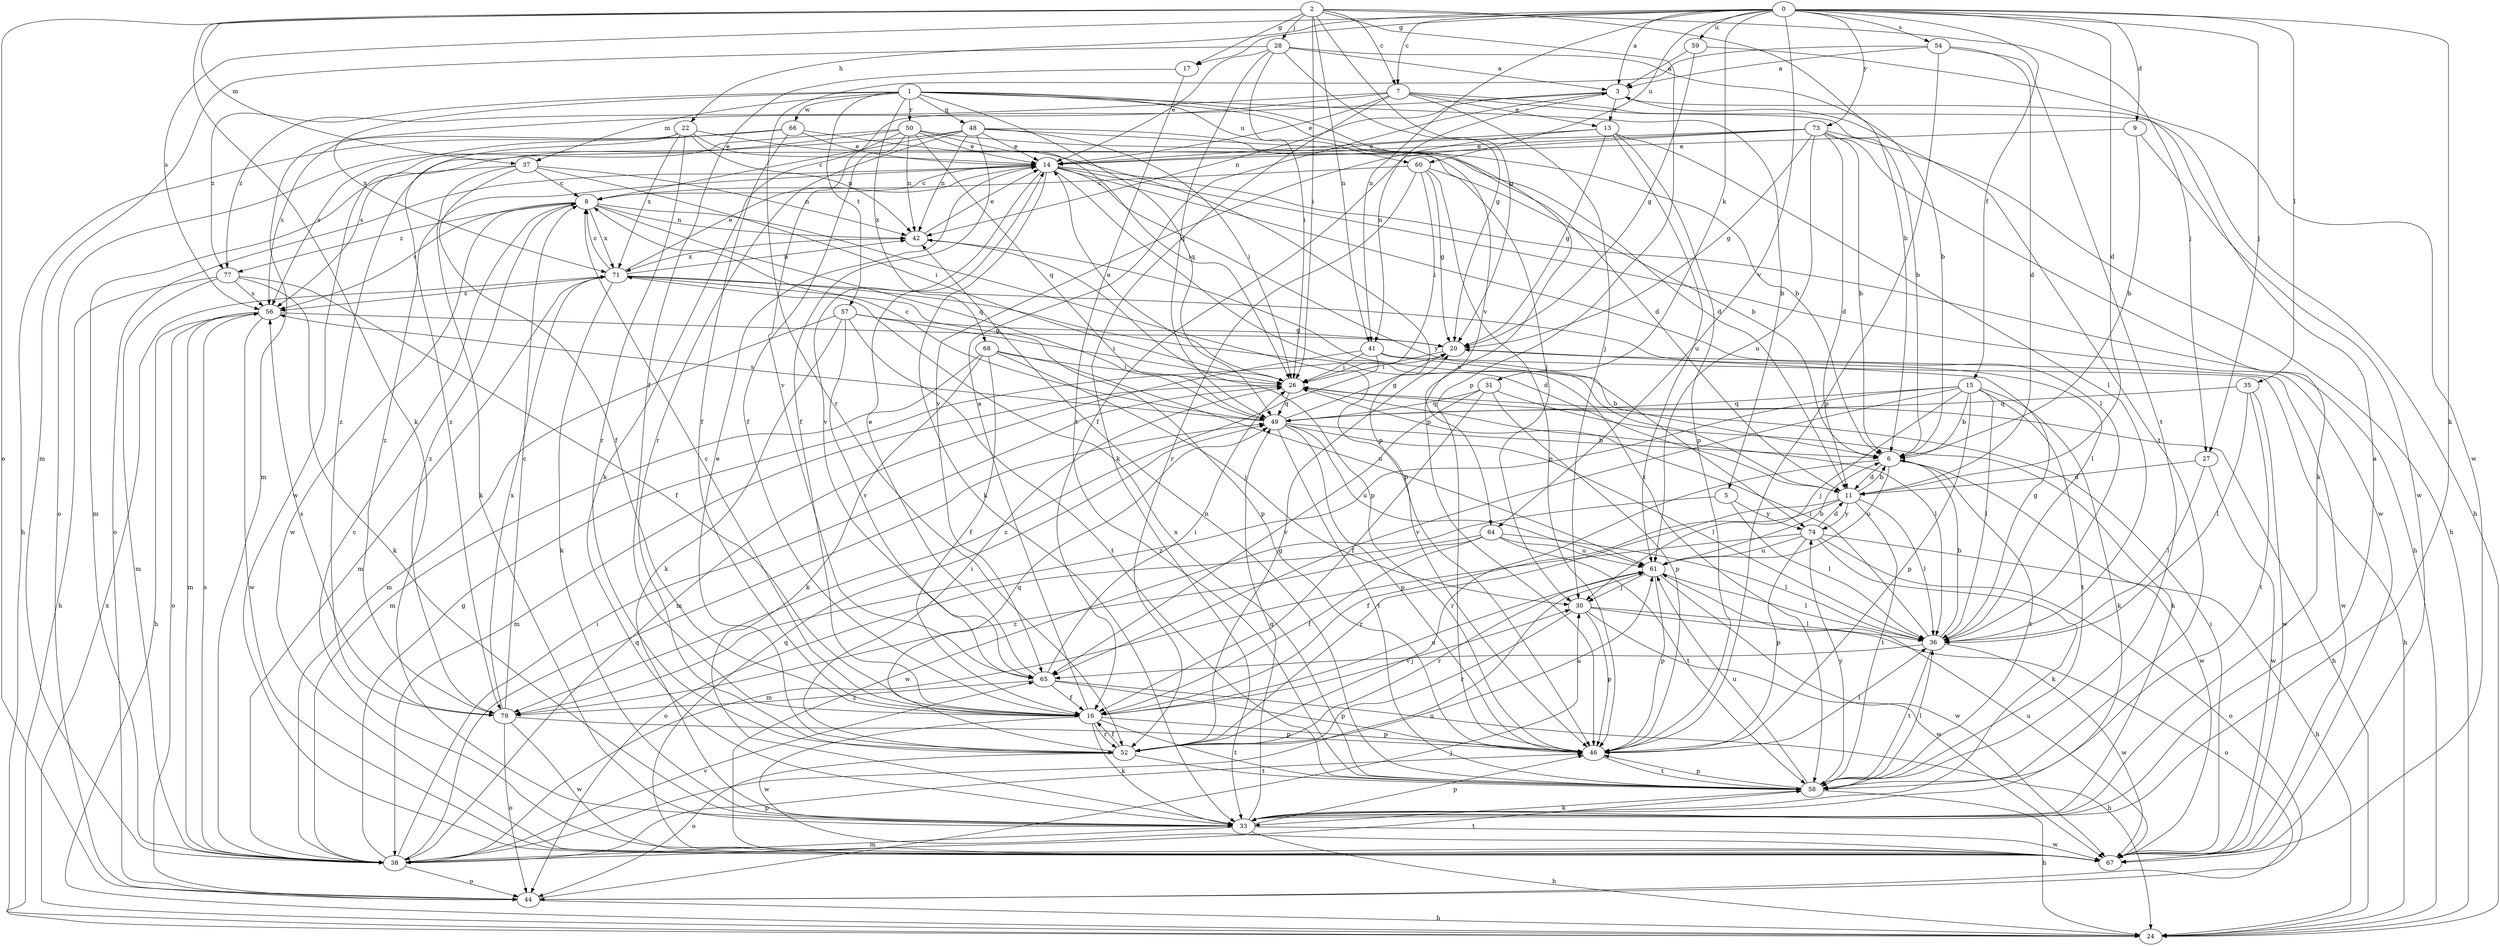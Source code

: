 strict digraph  {
0;
1;
2;
3;
5;
6;
7;
8;
9;
11;
13;
14;
15;
16;
17;
20;
22;
24;
26;
27;
28;
30;
31;
33;
35;
36;
37;
38;
41;
42;
44;
46;
48;
49;
50;
52;
54;
56;
57;
58;
59;
60;
61;
64;
65;
66;
67;
68;
71;
73;
74;
77;
79;
0 -> 3  [label=a];
0 -> 7  [label=c];
0 -> 9  [label=d];
0 -> 11  [label=d];
0 -> 15  [label=f];
0 -> 17  [label=g];
0 -> 22  [label=h];
0 -> 27  [label=j];
0 -> 31  [label=k];
0 -> 33  [label=k];
0 -> 35  [label=l];
0 -> 41  [label=n];
0 -> 54  [label=s];
0 -> 56  [label=s];
0 -> 59  [label=u];
0 -> 60  [label=u];
0 -> 64  [label=v];
0 -> 73  [label=y];
1 -> 5  [label=b];
1 -> 37  [label=m];
1 -> 46  [label=p];
1 -> 48  [label=q];
1 -> 49  [label=q];
1 -> 50  [label=r];
1 -> 57  [label=t];
1 -> 60  [label=u];
1 -> 64  [label=v];
1 -> 66  [label=w];
1 -> 68  [label=x];
1 -> 71  [label=x];
1 -> 77  [label=z];
2 -> 6  [label=b];
2 -> 7  [label=c];
2 -> 17  [label=g];
2 -> 20  [label=g];
2 -> 26  [label=i];
2 -> 27  [label=j];
2 -> 28  [label=j];
2 -> 33  [label=k];
2 -> 37  [label=m];
2 -> 41  [label=n];
2 -> 44  [label=o];
2 -> 46  [label=p];
3 -> 13  [label=e];
3 -> 38  [label=m];
3 -> 41  [label=n];
3 -> 42  [label=n];
3 -> 58  [label=t];
5 -> 36  [label=l];
5 -> 67  [label=w];
5 -> 74  [label=y];
6 -> 11  [label=d];
6 -> 52  [label=r];
6 -> 58  [label=t];
6 -> 61  [label=u];
6 -> 67  [label=w];
7 -> 6  [label=b];
7 -> 13  [label=e];
7 -> 14  [label=e];
7 -> 24  [label=h];
7 -> 30  [label=j];
7 -> 33  [label=k];
7 -> 65  [label=v];
7 -> 77  [label=z];
8 -> 42  [label=n];
8 -> 46  [label=p];
8 -> 49  [label=q];
8 -> 56  [label=s];
8 -> 67  [label=w];
8 -> 71  [label=x];
8 -> 77  [label=z];
8 -> 79  [label=z];
9 -> 6  [label=b];
9 -> 14  [label=e];
9 -> 67  [label=w];
11 -> 6  [label=b];
11 -> 16  [label=f];
11 -> 36  [label=l];
11 -> 42  [label=n];
11 -> 52  [label=r];
11 -> 58  [label=t];
11 -> 74  [label=y];
13 -> 14  [label=e];
13 -> 20  [label=g];
13 -> 36  [label=l];
13 -> 46  [label=p];
13 -> 61  [label=u];
13 -> 65  [label=v];
14 -> 8  [label=c];
14 -> 24  [label=h];
14 -> 33  [label=k];
14 -> 36  [label=l];
14 -> 44  [label=o];
14 -> 58  [label=t];
14 -> 65  [label=v];
14 -> 67  [label=w];
14 -> 74  [label=y];
14 -> 79  [label=z];
15 -> 6  [label=b];
15 -> 30  [label=j];
15 -> 33  [label=k];
15 -> 36  [label=l];
15 -> 46  [label=p];
15 -> 49  [label=q];
15 -> 58  [label=t];
15 -> 65  [label=v];
15 -> 79  [label=z];
16 -> 3  [label=a];
16 -> 8  [label=c];
16 -> 30  [label=j];
16 -> 33  [label=k];
16 -> 46  [label=p];
16 -> 52  [label=r];
16 -> 58  [label=t];
16 -> 61  [label=u];
16 -> 67  [label=w];
17 -> 16  [label=f];
17 -> 58  [label=t];
20 -> 26  [label=i];
20 -> 67  [label=w];
22 -> 14  [label=e];
22 -> 30  [label=j];
22 -> 42  [label=n];
22 -> 52  [label=r];
22 -> 56  [label=s];
22 -> 71  [label=x];
22 -> 79  [label=z];
24 -> 71  [label=x];
26 -> 14  [label=e];
26 -> 24  [label=h];
26 -> 36  [label=l];
26 -> 38  [label=m];
26 -> 49  [label=q];
27 -> 11  [label=d];
27 -> 36  [label=l];
27 -> 67  [label=w];
28 -> 3  [label=a];
28 -> 6  [label=b];
28 -> 14  [label=e];
28 -> 20  [label=g];
28 -> 26  [label=i];
28 -> 38  [label=m];
28 -> 49  [label=q];
30 -> 36  [label=l];
30 -> 44  [label=o];
30 -> 46  [label=p];
30 -> 52  [label=r];
30 -> 67  [label=w];
31 -> 16  [label=f];
31 -> 33  [label=k];
31 -> 46  [label=p];
31 -> 49  [label=q];
31 -> 65  [label=v];
33 -> 3  [label=a];
33 -> 24  [label=h];
33 -> 38  [label=m];
33 -> 46  [label=p];
33 -> 49  [label=q];
33 -> 67  [label=w];
35 -> 36  [label=l];
35 -> 49  [label=q];
35 -> 58  [label=t];
35 -> 67  [label=w];
36 -> 6  [label=b];
36 -> 20  [label=g];
36 -> 26  [label=i];
36 -> 58  [label=t];
36 -> 65  [label=v];
36 -> 67  [label=w];
37 -> 8  [label=c];
37 -> 16  [label=f];
37 -> 26  [label=i];
37 -> 33  [label=k];
37 -> 38  [label=m];
37 -> 42  [label=n];
38 -> 20  [label=g];
38 -> 26  [label=i];
38 -> 44  [label=o];
38 -> 46  [label=p];
38 -> 49  [label=q];
38 -> 56  [label=s];
38 -> 58  [label=t];
38 -> 61  [label=u];
38 -> 65  [label=v];
41 -> 6  [label=b];
41 -> 24  [label=h];
41 -> 26  [label=i];
41 -> 38  [label=m];
41 -> 79  [label=z];
42 -> 14  [label=e];
42 -> 46  [label=p];
42 -> 71  [label=x];
44 -> 24  [label=h];
44 -> 30  [label=j];
46 -> 36  [label=l];
46 -> 58  [label=t];
48 -> 6  [label=b];
48 -> 8  [label=c];
48 -> 11  [label=d];
48 -> 14  [label=e];
48 -> 16  [label=f];
48 -> 26  [label=i];
48 -> 42  [label=n];
48 -> 52  [label=r];
48 -> 67  [label=w];
49 -> 6  [label=b];
49 -> 8  [label=c];
49 -> 20  [label=g];
49 -> 36  [label=l];
49 -> 46  [label=p];
49 -> 56  [label=s];
49 -> 58  [label=t];
49 -> 61  [label=u];
50 -> 11  [label=d];
50 -> 14  [label=e];
50 -> 16  [label=f];
50 -> 26  [label=i];
50 -> 33  [label=k];
50 -> 42  [label=n];
50 -> 44  [label=o];
50 -> 49  [label=q];
50 -> 79  [label=z];
52 -> 14  [label=e];
52 -> 16  [label=f];
52 -> 20  [label=g];
52 -> 26  [label=i];
52 -> 44  [label=o];
52 -> 49  [label=q];
52 -> 58  [label=t];
52 -> 61  [label=u];
54 -> 3  [label=a];
54 -> 11  [label=d];
54 -> 46  [label=p];
54 -> 52  [label=r];
54 -> 58  [label=t];
56 -> 20  [label=g];
56 -> 24  [label=h];
56 -> 38  [label=m];
56 -> 44  [label=o];
56 -> 67  [label=w];
57 -> 20  [label=g];
57 -> 26  [label=i];
57 -> 33  [label=k];
57 -> 38  [label=m];
57 -> 58  [label=t];
57 -> 65  [label=v];
58 -> 24  [label=h];
58 -> 33  [label=k];
58 -> 36  [label=l];
58 -> 42  [label=n];
58 -> 46  [label=p];
58 -> 61  [label=u];
58 -> 71  [label=x];
58 -> 74  [label=y];
59 -> 3  [label=a];
59 -> 20  [label=g];
59 -> 67  [label=w];
60 -> 6  [label=b];
60 -> 8  [label=c];
60 -> 20  [label=g];
60 -> 26  [label=i];
60 -> 46  [label=p];
60 -> 52  [label=r];
61 -> 6  [label=b];
61 -> 30  [label=j];
61 -> 36  [label=l];
61 -> 46  [label=p];
61 -> 52  [label=r];
61 -> 67  [label=w];
64 -> 16  [label=f];
64 -> 36  [label=l];
64 -> 44  [label=o];
64 -> 58  [label=t];
64 -> 61  [label=u];
64 -> 79  [label=z];
65 -> 14  [label=e];
65 -> 16  [label=f];
65 -> 24  [label=h];
65 -> 26  [label=i];
65 -> 46  [label=p];
65 -> 79  [label=z];
66 -> 14  [label=e];
66 -> 16  [label=f];
66 -> 24  [label=h];
66 -> 46  [label=p];
66 -> 56  [label=s];
67 -> 8  [label=c];
67 -> 26  [label=i];
67 -> 49  [label=q];
67 -> 61  [label=u];
68 -> 16  [label=f];
68 -> 26  [label=i];
68 -> 30  [label=j];
68 -> 33  [label=k];
68 -> 38  [label=m];
68 -> 61  [label=u];
71 -> 8  [label=c];
71 -> 11  [label=d];
71 -> 14  [label=e];
71 -> 33  [label=k];
71 -> 36  [label=l];
71 -> 38  [label=m];
71 -> 42  [label=n];
71 -> 46  [label=p];
71 -> 56  [label=s];
73 -> 6  [label=b];
73 -> 11  [label=d];
73 -> 14  [label=e];
73 -> 16  [label=f];
73 -> 20  [label=g];
73 -> 24  [label=h];
73 -> 33  [label=k];
73 -> 56  [label=s];
73 -> 61  [label=u];
74 -> 11  [label=d];
74 -> 24  [label=h];
74 -> 33  [label=k];
74 -> 38  [label=m];
74 -> 44  [label=o];
74 -> 46  [label=p];
74 -> 61  [label=u];
77 -> 16  [label=f];
77 -> 24  [label=h];
77 -> 33  [label=k];
77 -> 38  [label=m];
77 -> 56  [label=s];
79 -> 8  [label=c];
79 -> 44  [label=o];
79 -> 46  [label=p];
79 -> 56  [label=s];
79 -> 67  [label=w];
79 -> 71  [label=x];
}
